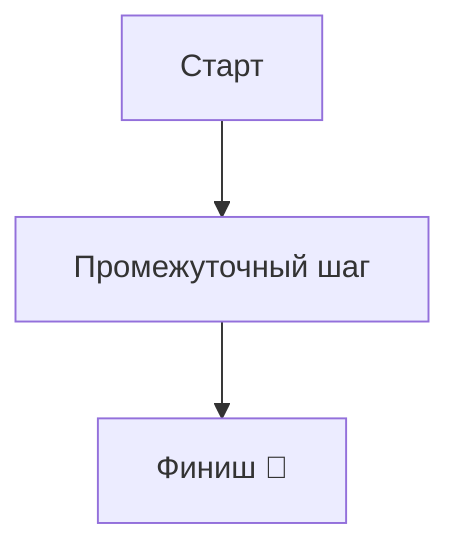 %%{init: {'theme':'default','flowchart':{'htmlLabels':false}}}%%
flowchart TD
  A["Старт"] --> B["Промежуточный шаг"]
  B --> C["Финиш 🎯"]